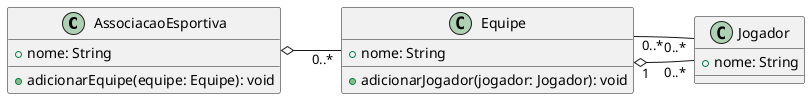 @startuml

left to right direction

class AssociacaoEsportiva {
    +nome: String
    +adicionarEquipe(equipe: Equipe): void
}

class Equipe {
    +nome: String
    +adicionarJogador(jogador: Jogador): void
}

class Jogador {
    +nome: String
}

AssociacaoEsportiva o-- "0..*" Equipe
Equipe "1" o-- "0..*" Jogador
Jogador "0..*" -- "0..*" Equipe
@enduml
